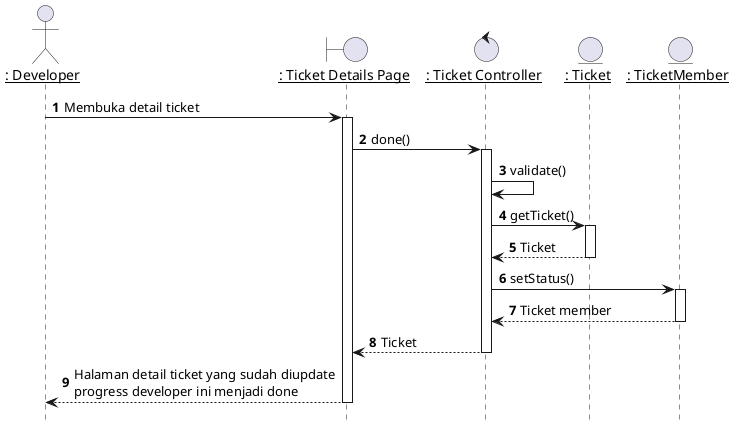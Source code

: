 @startuml Melaporkan Pengerjaan Ticket

' title "Melaporkan Pengerjaan Ticket"
hide footbox

actor DEV as "__: Developer__"
boundary TicketPage as "__: Ticket Details Page__"
control TicketController as "__: Ticket Controller__"
entity Ticket as "__: Ticket__"
entity TicketMember as "__: TicketMember__"


autonumber 1
'list
DEV -> TicketPage: Membuka detail ticket
activate TicketPage

TicketPage -> TicketController: done()
activate TicketController

TicketController -> TicketController: validate()

TicketController -> Ticket: getTicket()
activate Ticket

Ticket --> TicketController : Ticket
deactivate Ticket

TicketController -> TicketMember: setStatus()
activate TicketMember

TicketMember --> TicketController: Ticket member
deactivate TicketMember


TicketController --> TicketPage : Ticket
deactivate TicketController

TicketPage --> DEV : Halaman detail ticket yang sudah diupdate\nprogress developer ini menjadi done
deactivate TicketPage


@enduml
